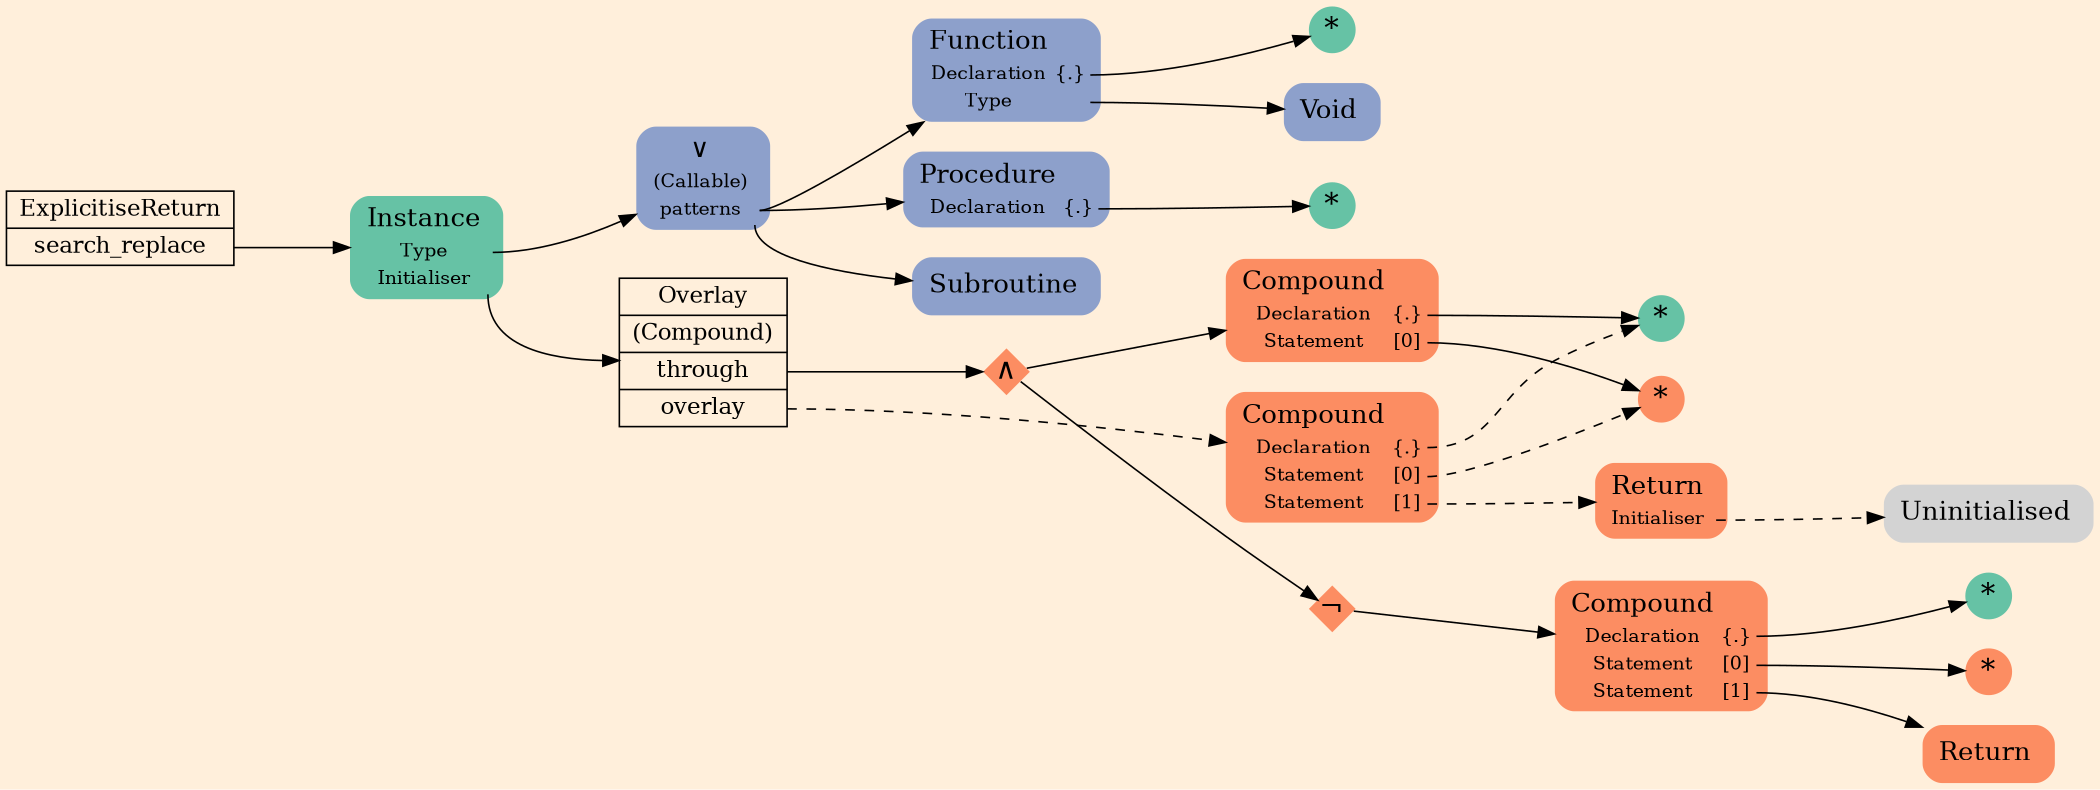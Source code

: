 digraph Inferno {
graph [
rankdir = "LR"
ranksep = 1.0
size = "14,20"
bgcolor = antiquewhite1
];
node [
];
"/CR#P25-0" [
shape = "record"
fillcolor = "transparent"
label = "<fixed> ExplicitiseReturn | <port0> search_replace"
style = "filled"
fontsize = "14"
fillcolor = antiquewhite1
];
"/#B-2-314" [
shape = "plaintext"
fillcolor = "/set28/1"
label = <<TABLE BORDER="0" CELLBORDER="0" CELLSPACING="0">
 <TR>
  <TD><FONT POINT-SIZE="16.0">Instance</FONT></TD>
  <TD></TD>
 </TR>
 <TR>
  <TD>Type</TD>
  <TD PORT="port0"></TD>
 </TR>
 <TR>
  <TD>Initialiser</TD>
  <TD PORT="port1"></TD>
 </TR>
</TABLE>>
style = "rounded,filled"
fontsize = "12"
];
"/#B-2-325" [
shape = "plaintext"
fillcolor = "/set28/3"
label = <<TABLE BORDER="0" CELLBORDER="0" CELLSPACING="0">
 <TR>
  <TD><FONT POINT-SIZE="16.0">∨</FONT></TD>
  <TD></TD>
 </TR>
 <TR>
  <TD>(Callable)</TD>
  <TD PORT="port0"></TD>
 </TR>
 <TR>
  <TD>patterns</TD>
  <TD PORT="port1"></TD>
 </TR>
</TABLE>>
style = "rounded,filled"
fontsize = "12"
];
"/#B-2-326" [
shape = "plaintext"
fillcolor = "/set28/3"
label = <<TABLE BORDER="0" CELLBORDER="0" CELLSPACING="0">
 <TR>
  <TD><FONT POINT-SIZE="16.0">Function</FONT></TD>
  <TD></TD>
 </TR>
 <TR>
  <TD>Declaration</TD>
  <TD PORT="port0">{.}</TD>
 </TR>
 <TR>
  <TD>Type</TD>
  <TD PORT="port1"></TD>
 </TR>
</TABLE>>
style = "rounded,filled"
fontsize = "12"
];
"/#B-2-332" [
shape = "circle"
fillcolor = "/set28/1"
label = <*>
style = "filled"
fontsize = "18"
penwidth = 0.0
fixedsize = true
width = 0.4
height = 0.4
];
"/#B-2-333" [
shape = "plaintext"
fillcolor = "/set28/3"
label = <<TABLE BORDER="0" CELLBORDER="0" CELLSPACING="0">
 <TR>
  <TD><FONT POINT-SIZE="16.0">Void</FONT></TD>
  <TD></TD>
 </TR>
</TABLE>>
style = "rounded,filled"
fontsize = "12"
];
"/#B-2-327" [
shape = "plaintext"
fillcolor = "/set28/3"
label = <<TABLE BORDER="0" CELLBORDER="0" CELLSPACING="0">
 <TR>
  <TD><FONT POINT-SIZE="16.0">Procedure</FONT></TD>
  <TD></TD>
 </TR>
 <TR>
  <TD>Declaration</TD>
  <TD PORT="port0">{.}</TD>
 </TR>
</TABLE>>
style = "rounded,filled"
fontsize = "12"
];
"/#B-2-331" [
shape = "circle"
fillcolor = "/set28/1"
label = <*>
style = "filled"
fontsize = "18"
penwidth = 0.0
fixedsize = true
width = 0.4
height = 0.4
];
"/#B-2-330" [
shape = "plaintext"
fillcolor = "/set28/3"
label = <<TABLE BORDER="0" CELLBORDER="0" CELLSPACING="0">
 <TR>
  <TD><FONT POINT-SIZE="16.0">Subroutine</FONT></TD>
  <TD></TD>
 </TR>
</TABLE>>
style = "rounded,filled"
fontsize = "12"
];
"/#B-2-322" [
shape = "record"
fillcolor = "/set28/2"
label = "<fixed> Overlay | <port0> (Compound) | <port1> through | <port2> overlay"
style = "filled"
fontsize = "14"
fillcolor = antiquewhite1
];
"/#B-2-328" [
shape = "diamond"
fillcolor = "/set28/2"
label = <∧>
style = "filled"
fontsize = "18"
penwidth = 0.0
fixedsize = true
width = 0.4
height = 0.4
];
"/#B-2-315" [
shape = "plaintext"
fillcolor = "/set28/2"
label = <<TABLE BORDER="0" CELLBORDER="0" CELLSPACING="0">
 <TR>
  <TD><FONT POINT-SIZE="16.0">Compound</FONT></TD>
  <TD></TD>
 </TR>
 <TR>
  <TD>Declaration</TD>
  <TD PORT="port0">{.}</TD>
 </TR>
 <TR>
  <TD>Statement</TD>
  <TD PORT="port1">[0]</TD>
 </TR>
</TABLE>>
style = "rounded,filled"
fontsize = "12"
];
"/#B-2-320" [
shape = "circle"
fillcolor = "/set28/1"
label = <*>
style = "filled"
fontsize = "18"
penwidth = 0.0
fixedsize = true
width = 0.4
height = 0.4
];
"/#B-2-318" [
shape = "circle"
fillcolor = "/set28/2"
label = <*>
style = "filled"
fontsize = "18"
penwidth = 0.0
fixedsize = true
width = 0.4
height = 0.4
];
"/#B-2-329" [
shape = "diamond"
fillcolor = "/set28/2"
label = <¬>
style = "filled"
fontsize = "18"
penwidth = 0.0
fixedsize = true
width = 0.4
height = 0.4
];
"/#B-2-316" [
shape = "plaintext"
fillcolor = "/set28/2"
label = <<TABLE BORDER="0" CELLBORDER="0" CELLSPACING="0">
 <TR>
  <TD><FONT POINT-SIZE="16.0">Compound</FONT></TD>
  <TD></TD>
 </TR>
 <TR>
  <TD>Declaration</TD>
  <TD PORT="port0">{.}</TD>
 </TR>
 <TR>
  <TD>Statement</TD>
  <TD PORT="port1">[0]</TD>
 </TR>
 <TR>
  <TD>Statement</TD>
  <TD PORT="port2">[1]</TD>
 </TR>
</TABLE>>
style = "rounded,filled"
fontsize = "12"
];
"/#B-2-321" [
shape = "circle"
fillcolor = "/set28/1"
label = <*>
style = "filled"
fontsize = "18"
penwidth = 0.0
fixedsize = true
width = 0.4
height = 0.4
];
"/#B-2-319" [
shape = "circle"
fillcolor = "/set28/2"
label = <*>
style = "filled"
fontsize = "18"
penwidth = 0.0
fixedsize = true
width = 0.4
height = 0.4
];
"/#B-2-323" [
shape = "plaintext"
fillcolor = "/set28/2"
label = <<TABLE BORDER="0" CELLBORDER="0" CELLSPACING="0">
 <TR>
  <TD><FONT POINT-SIZE="16.0">Return</FONT></TD>
  <TD></TD>
 </TR>
</TABLE>>
style = "rounded,filled"
fontsize = "12"
];
"/#B-2-317" [
shape = "plaintext"
fillcolor = "/set28/2"
label = <<TABLE BORDER="0" CELLBORDER="0" CELLSPACING="0">
 <TR>
  <TD><FONT POINT-SIZE="16.0">Compound</FONT></TD>
  <TD></TD>
 </TR>
 <TR>
  <TD>Declaration</TD>
  <TD PORT="port0">{.}</TD>
 </TR>
 <TR>
  <TD>Statement</TD>
  <TD PORT="port1">[0]</TD>
 </TR>
 <TR>
  <TD>Statement</TD>
  <TD PORT="port2">[1]</TD>
 </TR>
</TABLE>>
style = "rounded,filled"
fontsize = "12"
];
"/#B-2-324" [
shape = "plaintext"
fillcolor = "/set28/2"
label = <<TABLE BORDER="0" CELLBORDER="0" CELLSPACING="0">
 <TR>
  <TD><FONT POINT-SIZE="16.0">Return</FONT></TD>
  <TD></TD>
 </TR>
 <TR>
  <TD>Initialiser</TD>
  <TD PORT="port0"></TD>
 </TR>
</TABLE>>
style = "rounded,filled"
fontsize = "12"
];
"/#B-2-334" [
shape = "plaintext"
label = <<TABLE BORDER="0" CELLBORDER="0" CELLSPACING="0">
 <TR>
  <TD><FONT POINT-SIZE="16.0">Uninitialised</FONT></TD>
  <TD></TD>
 </TR>
</TABLE>>
style = "rounded,filled"
fontsize = "12"
];
"/CR#P25-0":port0 -> "/#B-2-314" [style="solid"
];
"/#B-2-314":port0 -> "/#B-2-325" [style="solid"
];
"/#B-2-314":port1 -> "/#B-2-322" [style="solid"
];
"/#B-2-325":port1 -> "/#B-2-326" [style="solid"
];
"/#B-2-325":port1 -> "/#B-2-327" [style="solid"
];
"/#B-2-325":port1 -> "/#B-2-330" [style="solid"
];
"/#B-2-326":port0 -> "/#B-2-332" [style="solid"
];
"/#B-2-326":port1 -> "/#B-2-333" [style="solid"
];
"/#B-2-327":port0 -> "/#B-2-331" [style="solid"
];
"/#B-2-322":port1 -> "/#B-2-328" [style="solid"
];
"/#B-2-322":port2 -> "/#B-2-317" [style="dashed"
];
"/#B-2-328" -> "/#B-2-315" [style="solid"
];
"/#B-2-328" -> "/#B-2-329" [style="solid"
];
"/#B-2-315":port0 -> "/#B-2-320" [style="solid"
];
"/#B-2-315":port1 -> "/#B-2-318" [style="solid"
];
"/#B-2-329" -> "/#B-2-316" [style="solid"
];
"/#B-2-316":port0 -> "/#B-2-321" [style="solid"
];
"/#B-2-316":port1 -> "/#B-2-319" [style="solid"
];
"/#B-2-316":port2 -> "/#B-2-323" [style="solid"
];
"/#B-2-317":port0 -> "/#B-2-320" [style="dashed"
];
"/#B-2-317":port1 -> "/#B-2-318" [style="dashed"
];
"/#B-2-317":port2 -> "/#B-2-324" [style="dashed"
];
"/#B-2-324":port0 -> "/#B-2-334" [style="dashed"
];
}

